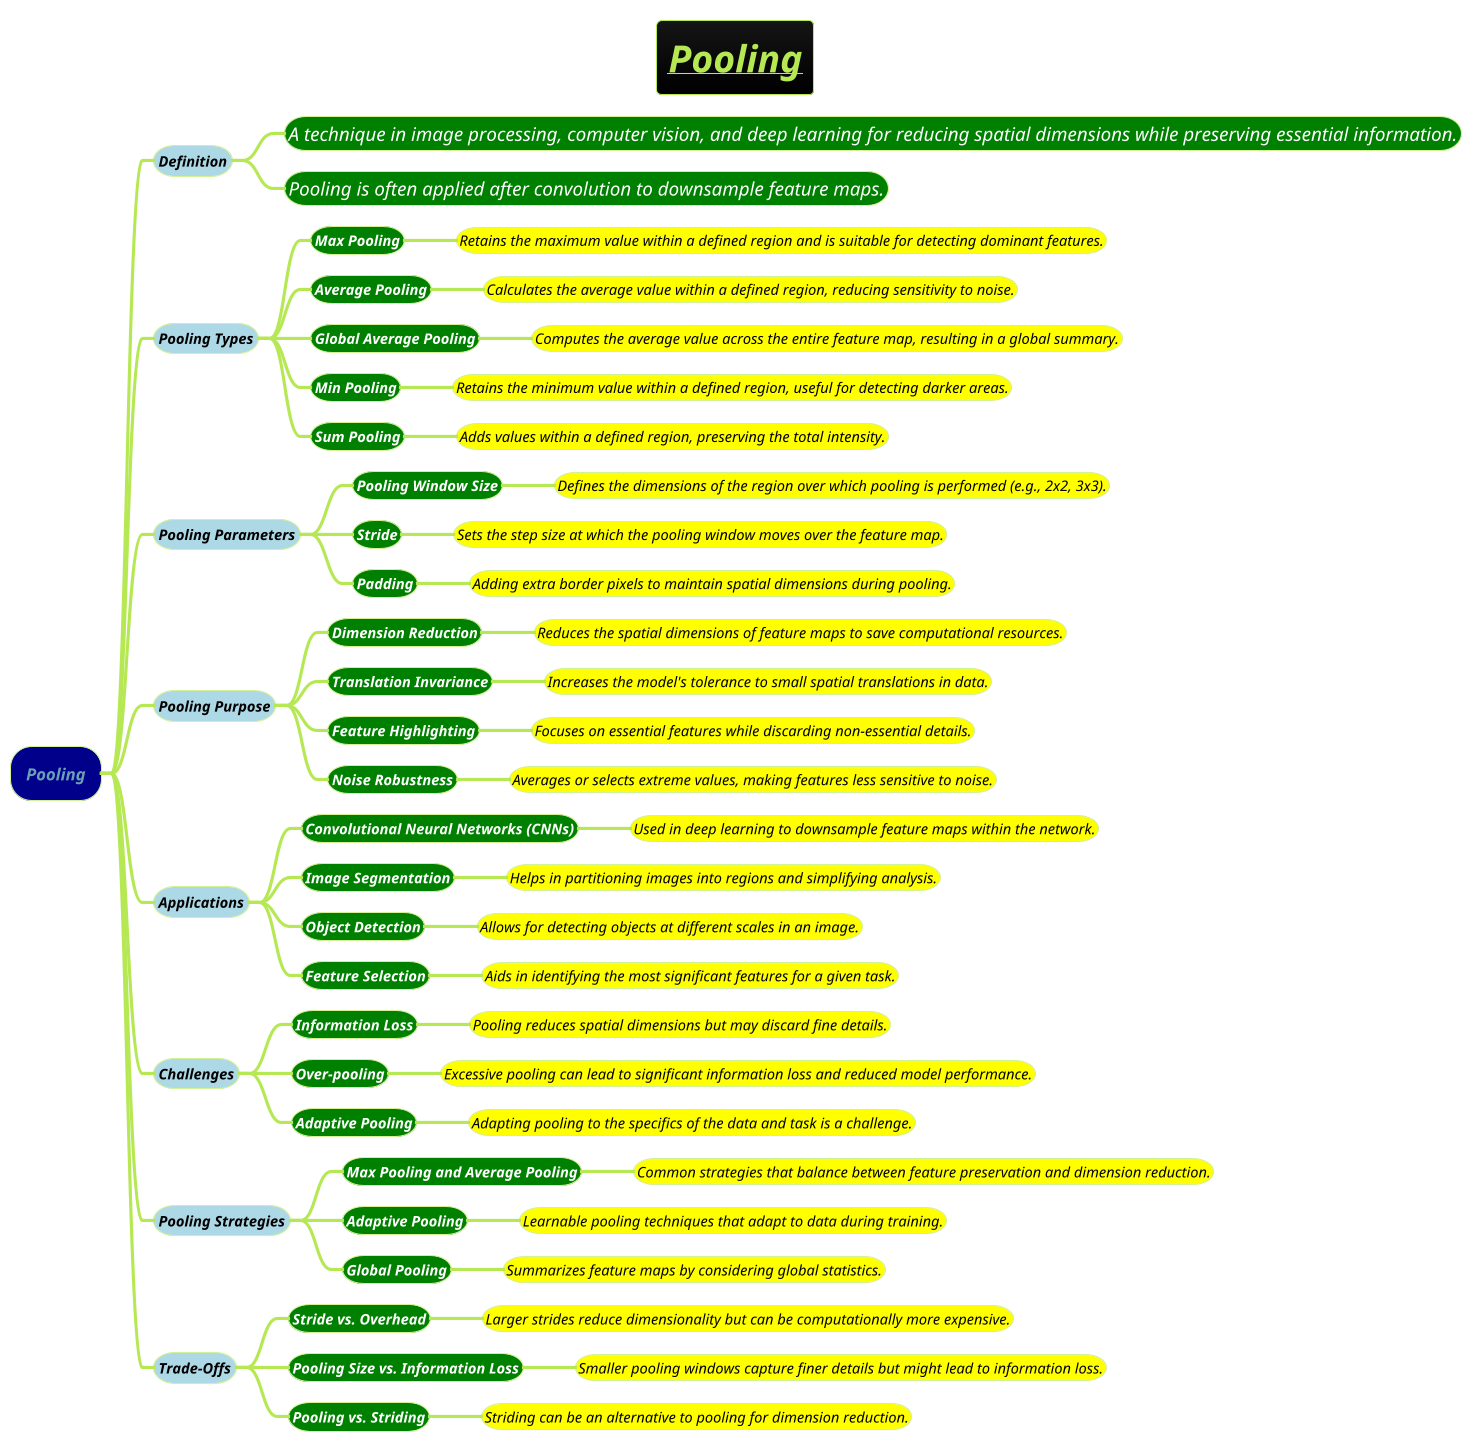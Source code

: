 @startmindmap
title =<i><b><u>Pooling

!theme hacker



*[#darkblue] <i>Pooling
**[#lightblue] <color #black><i><size:14>Definition
***[#green] <color #white><i><size:18>A technique in image processing, computer vision, and deep learning for reducing spatial dimensions while preserving essential information.
***[#green] <color #white><i><size:18>Pooling is often applied after convolution to downsample feature maps.

**[#lightblue] <color #black><i><size:14>Pooling Types
***[#green] <b><color #white><i><size:14>Max Pooling
****[#yellow] <color #black><i><size:14>Retains the maximum value within a defined region and is suitable for detecting dominant features.
***[#green] <b><color #white><i><size:14>Average Pooling
****[#yellow] <color #black><i><size:14>Calculates the average value within a defined region, reducing sensitivity to noise.
***[#green] <b><color #white><i><size:14>Global Average Pooling
****[#yellow] <color #black><i><size:14>Computes the average value across the entire feature map, resulting in a global summary.
***[#green] <b><color #white><i><size:14>Min Pooling
****[#yellow] <color #black><i><size:14>Retains the minimum value within a defined region, useful for detecting darker areas.
***[#green] <b><color #white><i><size:14>Sum Pooling
****[#yellow] <color #black><i><size:14>Adds values within a defined region, preserving the total intensity.

**[#lightblue] <color #black><i><size:14>Pooling Parameters
***[#green] <b><color #white><i><size:14>Pooling Window Size
****[#yellow] <color #black><i><size:14>Defines the dimensions of the region over which pooling is performed (e.g., 2x2, 3x3).
***[#green] <b><color #white><i><size:14>Stride
****[#yellow] <color #black><i><size:14>Sets the step size at which the pooling window moves over the feature map.
***[#green] <b><color #white><i><size:14>Padding
****[#yellow] <color #black><i><size:14>Adding extra border pixels to maintain spatial dimensions during pooling.

**[#lightblue] <color #black><i><size:14>Pooling Purpose
***[#green] <b><color #white><i><size:14>Dimension Reduction
****[#yellow] <color #black><i><size:14>Reduces the spatial dimensions of feature maps to save computational resources.
***[#green] <b><color #white><i><size:14>Translation Invariance
****[#yellow] <color #black><i><size:14>Increases the model's tolerance to small spatial translations in data.
***[#green] <b><color #white><i><size:14>Feature Highlighting
****[#yellow] <color #black><i><size:14>Focuses on essential features while discarding non-essential details.
***[#green] <b><color #white><i><size:14>Noise Robustness
****[#yellow] <color #black><i><size:14>Averages or selects extreme values, making features less sensitive to noise.

**[#lightblue] <color #black><i><size:14>Applications
***[#green] <b><color #white><i><size:14>Convolutional Neural Networks (CNNs)
****[#yellow] <color #black><i><size:14>Used in deep learning to downsample feature maps within the network.
***[#green] <b><color #white><i><size:14>Image Segmentation
****[#yellow] <color #black><i><size:14>Helps in partitioning images into regions and simplifying analysis.
***[#green] <b><color #white><i><size:14>Object Detection
****[#yellow] <color #black><i><size:14>Allows for detecting objects at different scales in an image.
***[#green] <b><color #white><i><size:14>Feature Selection
****[#yellow] <color #black><i><size:14>Aids in identifying the most significant features for a given task.

**[#lightblue] <color #black><i><size:14>Challenges
***[#green] <b><color #white><i><size:14>Information Loss
****[#yellow] <color #black><i><size:14>Pooling reduces spatial dimensions but may discard fine details.
***[#green] <b><color #white><i><size:14>Over-pooling
****[#yellow] <color #black><i><size:14>Excessive pooling can lead to significant information loss and reduced model performance.
***[#green] <b><color #white><i><size:14>Adaptive Pooling
****[#yellow] <color #black><i><size:14>Adapting pooling to the specifics of the data and task is a challenge.

**[#lightblue] <color #black><i><size:14>Pooling Strategies
***[#green] <b><color #white><i><size:14>Max Pooling and Average Pooling
****[#yellow] <color #black><i><size:14>Common strategies that balance between feature preservation and dimension reduction.
***[#green] <b><color #white><i><size:14>Adaptive Pooling
****[#yellow] <color #black><i><size:14>Learnable pooling techniques that adapt to data during training.
***[#green] <b><color #white><i><size:14>Global Pooling
****[#yellow] <color #black><i><size:14>Summarizes feature maps by considering global statistics.

**[#lightblue] <color #black><i><size:14>Trade-Offs
***[#green] <b><color #white><i><size:14>Stride vs. Overhead
****[#yellow] <color #black><i><size:14>Larger strides reduce dimensionality but can be computationally more expensive.
***[#green] <b><color #white><i><size:14>Pooling Size vs. Information Loss
****[#yellow] <color #black><i><size:14>Smaller pooling windows capture finer details but might lead to information loss.
***[#green] <b><color #white><i><size:14>Pooling vs. Striding
****[#yellow] <color #black><i><size:14>Striding can be an alternative to pooling for dimension reduction.

@endmindmap
